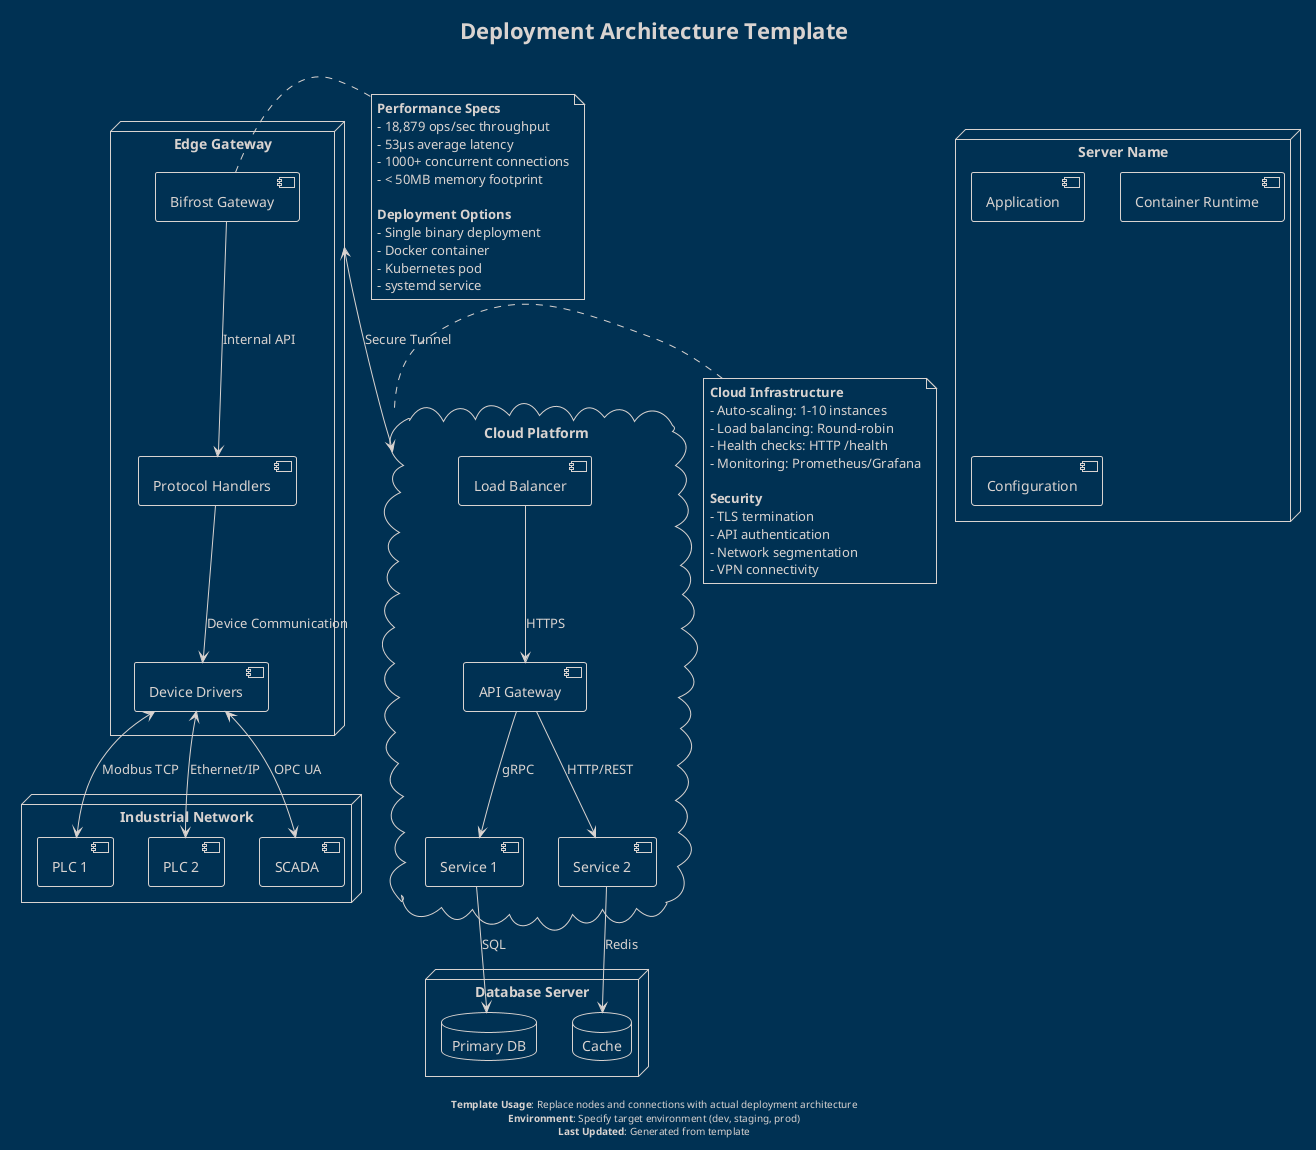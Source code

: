@startuml Deployment Template
!theme blueprint

' Deployment Diagram Template for Bifrost Project
' Use this template for production environment setup

title Deployment Architecture Template

' Define deployment nodes
node "Server Name" as server {
  component "Application" as app
  component "Container Runtime" as container
  component "Configuration" as config
}

node "Database Server" as dbserver {
  database "Primary DB" as primarydb
  database "Cache" as cache
}

cloud "Cloud Platform" as cloud {
  component [Load Balancer] as lb
  component [API Gateway] as apigateway
  component [Service 1] as svc1
  component [Service 2] as svc2
}

node "Edge Gateway" as edge {
  component "Bifrost Gateway" as gateway
  component "Protocol Handlers" as protocols
  component "Device Drivers" as drivers
}

' Network connections
lb --> apigateway : HTTPS
apigateway --> svc1 : gRPC
apigateway --> svc2 : HTTP/REST
svc1 --> primarydb : SQL
svc2 --> cache : Redis

' Edge connections
gateway --> protocols : Internal API
protocols --> drivers : Device Communication
edge <--> cloud : Secure Tunnel

' Industrial network
node "Industrial Network" as industrial {
  component [PLC 1] as plc1
  component [PLC 2] as plc2
  component [SCADA] as scada
}

drivers <--> plc1 : Modbus TCP
drivers <--> plc2 : Ethernet/IP
drivers <--> scada : OPC UA

' Performance and scaling notes
note right of gateway
  **Performance Specs**
  - 18,879 ops/sec throughput
  - 53µs average latency
  - 1000+ concurrent connections
  - < 50MB memory footprint
  
  **Deployment Options**
  - Single binary deployment
  - Docker container
  - Kubernetes pod
  - systemd service
end note

note left of cloud
  **Cloud Infrastructure**
  - Auto-scaling: 1-10 instances
  - Load balancing: Round-robin
  - Health checks: HTTP /health
  - Monitoring: Prometheus/Grafana
  
  **Security**
  - TLS termination
  - API authentication
  - Network segmentation
  - VPN connectivity
end note

' Footer with diagram metadata
center footer
  **Template Usage**: Replace nodes and connections with actual deployment architecture
  **Environment**: Specify target environment (dev, staging, prod)
  **Last Updated**: Generated from template
end footer

@enduml